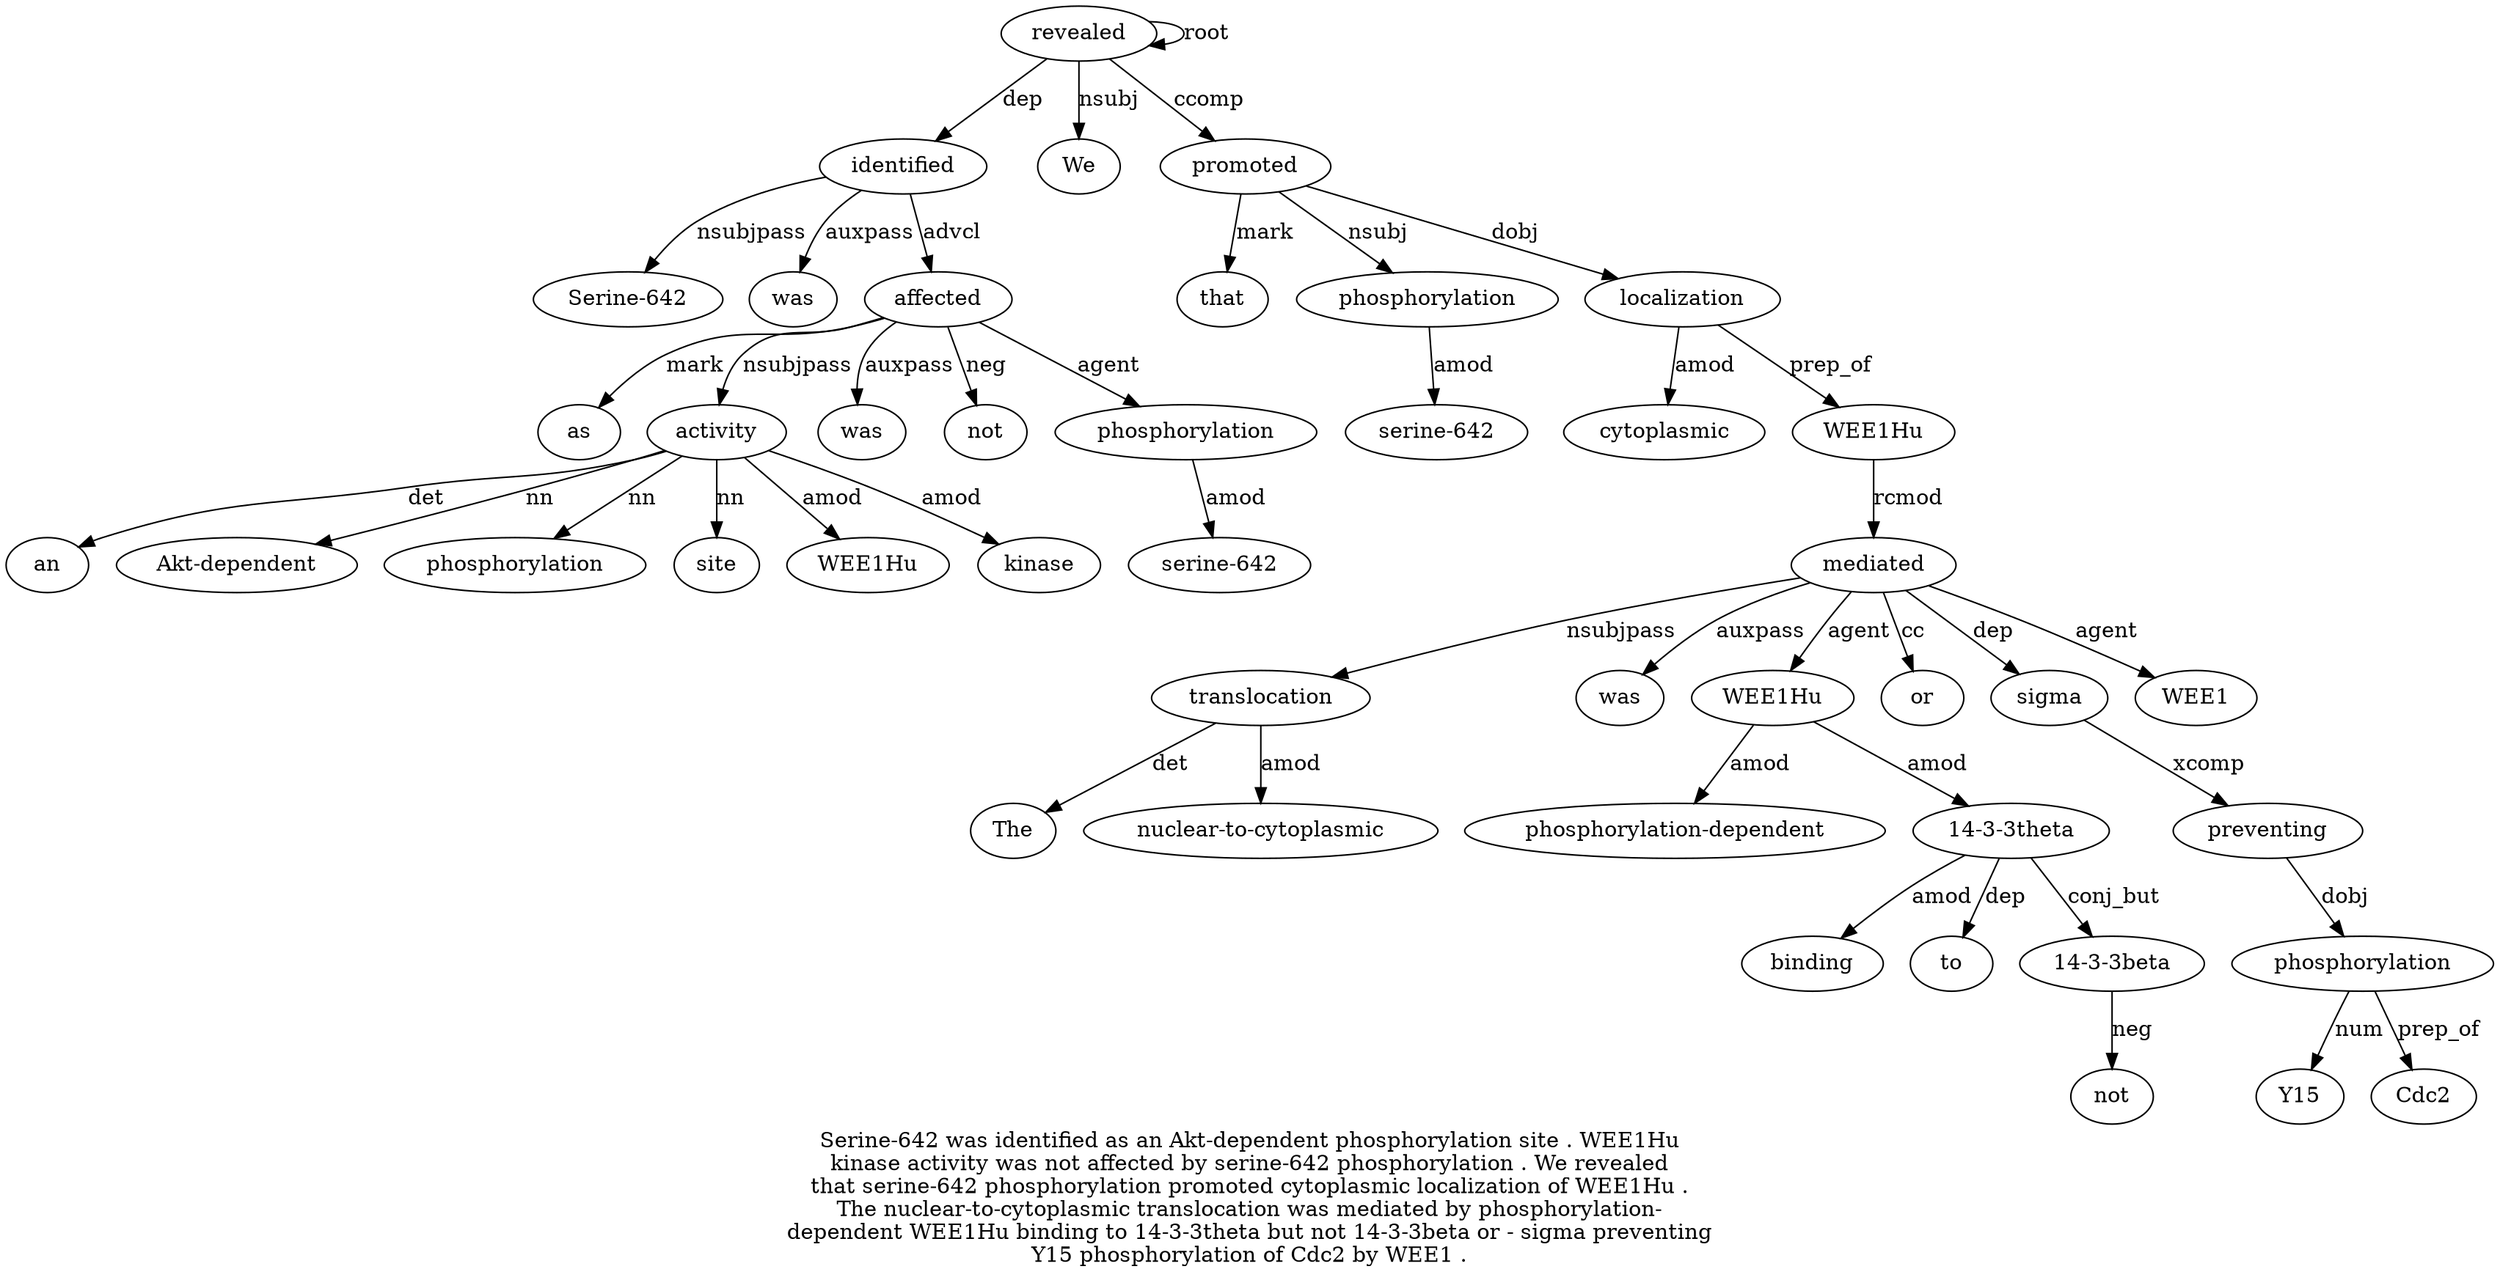 digraph "Serine-642 was identified as an Akt-dependent phosphorylation site . WEE1Hu kinase activity was not affected by serine-642 phosphorylation . We revealed that serine-642 phosphorylation promoted cytoplasmic localization of WEE1Hu . The nuclear-to-cytoplasmic translocation was mediated by phosphorylation-dependent WEE1Hu binding to 14-3-3theta but not 14-3-3beta or - sigma preventing Y15 phosphorylation of Cdc2 by WEE1 ." {
label="Serine-642 was identified as an Akt-dependent phosphorylation site . WEE1Hu
kinase activity was not affected by serine-642 phosphorylation . We revealed
that serine-642 phosphorylation promoted cytoplasmic localization of WEE1Hu .
The nuclear-to-cytoplasmic translocation was mediated by phosphorylation-
dependent WEE1Hu binding to 14-3-3theta but not 14-3-3beta or - sigma preventing
Y15 phosphorylation of Cdc2 by WEE1 .";
identified3 [style=filled, fillcolor=white, label=identified];
"Serine-6421" [style=filled, fillcolor=white, label="Serine-642"];
identified3 -> "Serine-6421"  [label=nsubjpass];
was2 [style=filled, fillcolor=white, label=was];
identified3 -> was2  [label=auxpass];
revealed21 [style=filled, fillcolor=white, label=revealed];
revealed21 -> identified3  [label=dep];
affected15 [style=filled, fillcolor=white, label=affected];
as4 [style=filled, fillcolor=white, label=as];
affected15 -> as4  [label=mark];
activity12 [style=filled, fillcolor=white, label=activity];
an5 [style=filled, fillcolor=white, label=an];
activity12 -> an5  [label=det];
"Akt-dependent6" [style=filled, fillcolor=white, label="Akt-dependent"];
activity12 -> "Akt-dependent6"  [label=nn];
phosphorylation7 [style=filled, fillcolor=white, label=phosphorylation];
activity12 -> phosphorylation7  [label=nn];
site8 [style=filled, fillcolor=white, label=site];
activity12 -> site8  [label=nn];
WEE1Hu10 [style=filled, fillcolor=white, label=WEE1Hu];
activity12 -> WEE1Hu10  [label=amod];
kinase11 [style=filled, fillcolor=white, label=kinase];
activity12 -> kinase11  [label=amod];
affected15 -> activity12  [label=nsubjpass];
was13 [style=filled, fillcolor=white, label=was];
affected15 -> was13  [label=auxpass];
not14 [style=filled, fillcolor=white, label=not];
affected15 -> not14  [label=neg];
identified3 -> affected15  [label=advcl];
phosphorylation18 [style=filled, fillcolor=white, label=phosphorylation];
"serine-64217" [style=filled, fillcolor=white, label="serine-642"];
phosphorylation18 -> "serine-64217"  [label=amod];
affected15 -> phosphorylation18  [label=agent];
We20 [style=filled, fillcolor=white, label=We];
revealed21 -> We20  [label=nsubj];
revealed21 -> revealed21  [label=root];
promoted25 [style=filled, fillcolor=white, label=promoted];
that22 [style=filled, fillcolor=white, label=that];
promoted25 -> that22  [label=mark];
phosphorylation24 [style=filled, fillcolor=white, label=phosphorylation];
"serine-6423" [style=filled, fillcolor=white, label="serine-642"];
phosphorylation24 -> "serine-6423"  [label=amod];
promoted25 -> phosphorylation24  [label=nsubj];
revealed21 -> promoted25  [label=ccomp];
localization27 [style=filled, fillcolor=white, label=localization];
cytoplasmic26 [style=filled, fillcolor=white, label=cytoplasmic];
localization27 -> cytoplasmic26  [label=amod];
promoted25 -> localization27  [label=dobj];
WEE1Hu29 [style=filled, fillcolor=white, label=WEE1Hu];
localization27 -> WEE1Hu29  [label=prep_of];
translocation33 [style=filled, fillcolor=white, label=translocation];
The31 [style=filled, fillcolor=white, label=The];
translocation33 -> The31  [label=det];
"nuclear-to-cytoplasmic32" [style=filled, fillcolor=white, label="nuclear-to-cytoplasmic"];
translocation33 -> "nuclear-to-cytoplasmic32"  [label=amod];
mediated35 [style=filled, fillcolor=white, label=mediated];
mediated35 -> translocation33  [label=nsubjpass];
was34 [style=filled, fillcolor=white, label=was];
mediated35 -> was34  [label=auxpass];
WEE1Hu29 -> mediated35  [label=rcmod];
WEE1Hu38 [style=filled, fillcolor=white, label=WEE1Hu];
"phosphorylation-dependent37" [style=filled, fillcolor=white, label="phosphorylation-dependent"];
WEE1Hu38 -> "phosphorylation-dependent37"  [label=amod];
mediated35 -> WEE1Hu38  [label=agent];
"14-3-3theta" [style=filled, fillcolor=white, label="14-3-3theta"];
binding39 [style=filled, fillcolor=white, label=binding];
"14-3-3theta" -> binding39  [label=amod];
to40 [style=filled, fillcolor=white, label=to];
"14-3-3theta" -> to40  [label=dep];
WEE1Hu38 -> "14-3-3theta"  [label=amod];
"14-3-3beta" [style=filled, fillcolor=white, label="14-3-3beta"];
not43 [style=filled, fillcolor=white, label=not];
"14-3-3beta" -> not43  [label=neg];
"14-3-3theta" -> "14-3-3beta"  [label=conj_but];
or45 [style=filled, fillcolor=white, label=or];
mediated35 -> or45  [label=cc];
sigma47 [style=filled, fillcolor=white, label=sigma];
mediated35 -> sigma47  [label=dep];
preventing48 [style=filled, fillcolor=white, label=preventing];
sigma47 -> preventing48  [label=xcomp];
phosphorylation50 [style=filled, fillcolor=white, label=phosphorylation];
Y1549 [style=filled, fillcolor=white, label=Y15];
phosphorylation50 -> Y1549  [label=num];
preventing48 -> phosphorylation50  [label=dobj];
Cdc25 [style=filled, fillcolor=white, label=Cdc2];
phosphorylation50 -> Cdc25  [label=prep_of];
WEE154 [style=filled, fillcolor=white, label=WEE1];
mediated35 -> WEE154  [label=agent];
}
